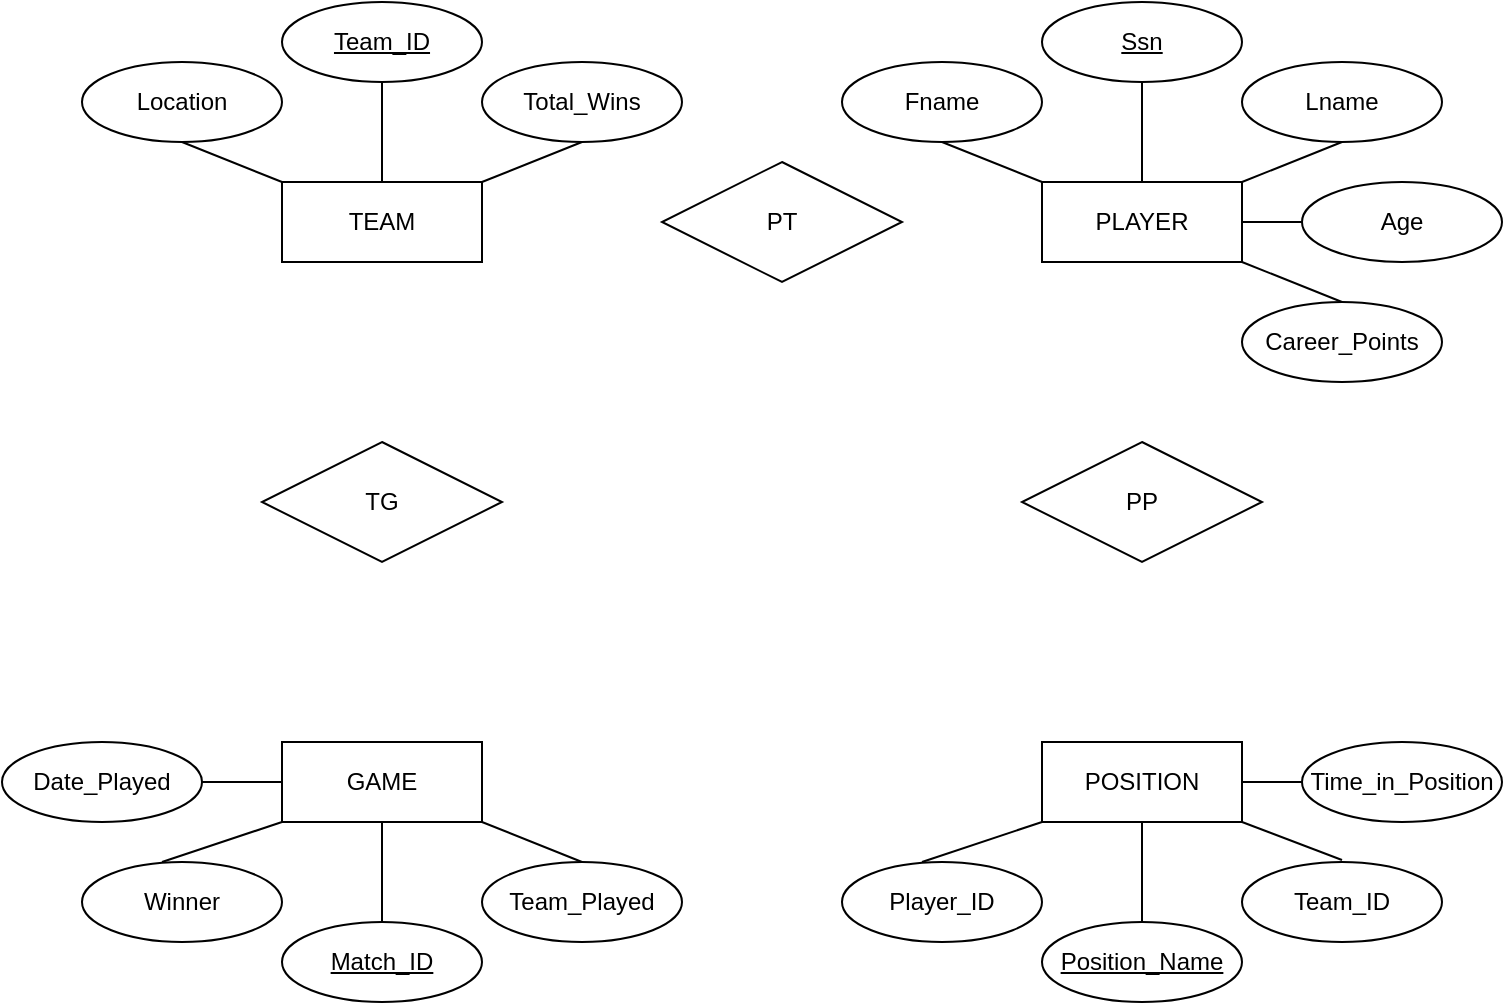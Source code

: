 <mxfile version="15.5.4" type="github">
  <diagram id="R2lEEEUBdFMjLlhIrx00" name="Page-1">
    <mxGraphModel dx="1038" dy="536" grid="1" gridSize="10" guides="1" tooltips="1" connect="1" arrows="1" fold="1" page="1" pageScale="1" pageWidth="850" pageHeight="1100" math="0" shadow="0" extFonts="Permanent Marker^https://fonts.googleapis.com/css?family=Permanent+Marker">
      <root>
        <mxCell id="0" />
        <mxCell id="1" parent="0" />
        <mxCell id="YjzDYRqrXW_WVagcgsSH-1" value="TEAM" style="whiteSpace=wrap;html=1;align=center;" vertex="1" parent="1">
          <mxGeometry x="150" y="140" width="100" height="40" as="geometry" />
        </mxCell>
        <mxCell id="YjzDYRqrXW_WVagcgsSH-3" value="PLAYER" style="whiteSpace=wrap;html=1;align=center;" vertex="1" parent="1">
          <mxGeometry x="530" y="140" width="100" height="40" as="geometry" />
        </mxCell>
        <mxCell id="YjzDYRqrXW_WVagcgsSH-4" value="GAME" style="whiteSpace=wrap;html=1;align=center;" vertex="1" parent="1">
          <mxGeometry x="150" y="420" width="100" height="40" as="geometry" />
        </mxCell>
        <mxCell id="YjzDYRqrXW_WVagcgsSH-5" value="POSITION" style="whiteSpace=wrap;html=1;align=center;" vertex="1" parent="1">
          <mxGeometry x="530" y="420" width="100" height="40" as="geometry" />
        </mxCell>
        <mxCell id="YjzDYRqrXW_WVagcgsSH-6" value="TG" style="shape=rhombus;perimeter=rhombusPerimeter;whiteSpace=wrap;html=1;align=center;" vertex="1" parent="1">
          <mxGeometry x="140" y="270" width="120" height="60" as="geometry" />
        </mxCell>
        <mxCell id="YjzDYRqrXW_WVagcgsSH-9" value="PT" style="shape=rhombus;perimeter=rhombusPerimeter;whiteSpace=wrap;html=1;align=center;" vertex="1" parent="1">
          <mxGeometry x="340" y="130" width="120" height="60" as="geometry" />
        </mxCell>
        <mxCell id="YjzDYRqrXW_WVagcgsSH-10" value="PP" style="shape=rhombus;perimeter=rhombusPerimeter;whiteSpace=wrap;html=1;align=center;" vertex="1" parent="1">
          <mxGeometry x="520" y="270" width="120" height="60" as="geometry" />
        </mxCell>
        <mxCell id="YjzDYRqrXW_WVagcgsSH-12" value="Team_ID" style="ellipse;whiteSpace=wrap;html=1;align=center;fontStyle=4;" vertex="1" parent="1">
          <mxGeometry x="150" y="50" width="100" height="40" as="geometry" />
        </mxCell>
        <mxCell id="YjzDYRqrXW_WVagcgsSH-14" value="Location" style="ellipse;whiteSpace=wrap;html=1;align=center;" vertex="1" parent="1">
          <mxGeometry x="50" y="80" width="100" height="40" as="geometry" />
        </mxCell>
        <mxCell id="YjzDYRqrXW_WVagcgsSH-15" value="Total_Wins" style="ellipse;whiteSpace=wrap;html=1;align=center;" vertex="1" parent="1">
          <mxGeometry x="250" y="80" width="100" height="40" as="geometry" />
        </mxCell>
        <mxCell id="YjzDYRqrXW_WVagcgsSH-17" value="Ssn" style="ellipse;whiteSpace=wrap;html=1;align=center;fontStyle=4;" vertex="1" parent="1">
          <mxGeometry x="530" y="50" width="100" height="40" as="geometry" />
        </mxCell>
        <mxCell id="YjzDYRqrXW_WVagcgsSH-18" value="Fname" style="ellipse;whiteSpace=wrap;html=1;align=center;" vertex="1" parent="1">
          <mxGeometry x="430" y="80" width="100" height="40" as="geometry" />
        </mxCell>
        <mxCell id="YjzDYRqrXW_WVagcgsSH-19" value="Lname" style="ellipse;whiteSpace=wrap;html=1;align=center;" vertex="1" parent="1">
          <mxGeometry x="630" y="80" width="100" height="40" as="geometry" />
        </mxCell>
        <mxCell id="YjzDYRqrXW_WVagcgsSH-20" value="Age" style="ellipse;whiteSpace=wrap;html=1;align=center;" vertex="1" parent="1">
          <mxGeometry x="660" y="140" width="100" height="40" as="geometry" />
        </mxCell>
        <mxCell id="YjzDYRqrXW_WVagcgsSH-21" value="Career_Points" style="ellipse;whiteSpace=wrap;html=1;align=center;" vertex="1" parent="1">
          <mxGeometry x="630" y="200" width="100" height="40" as="geometry" />
        </mxCell>
        <mxCell id="YjzDYRqrXW_WVagcgsSH-22" value="Match_ID" style="ellipse;whiteSpace=wrap;html=1;align=center;fontStyle=4;" vertex="1" parent="1">
          <mxGeometry x="150" y="510" width="100" height="40" as="geometry" />
        </mxCell>
        <mxCell id="YjzDYRqrXW_WVagcgsSH-23" value="Winner" style="ellipse;whiteSpace=wrap;html=1;align=center;" vertex="1" parent="1">
          <mxGeometry x="50" y="480" width="100" height="40" as="geometry" />
        </mxCell>
        <mxCell id="YjzDYRqrXW_WVagcgsSH-24" value="Team_Played" style="ellipse;whiteSpace=wrap;html=1;align=center;" vertex="1" parent="1">
          <mxGeometry x="250" y="480" width="100" height="40" as="geometry" />
        </mxCell>
        <mxCell id="YjzDYRqrXW_WVagcgsSH-25" value="Date_Played" style="ellipse;whiteSpace=wrap;html=1;align=center;" vertex="1" parent="1">
          <mxGeometry x="10" y="420" width="100" height="40" as="geometry" />
        </mxCell>
        <mxCell id="YjzDYRqrXW_WVagcgsSH-26" value="Position_Name" style="ellipse;whiteSpace=wrap;html=1;align=center;fontStyle=4;" vertex="1" parent="1">
          <mxGeometry x="530" y="510" width="100" height="40" as="geometry" />
        </mxCell>
        <mxCell id="YjzDYRqrXW_WVagcgsSH-27" value="Player_ID" style="ellipse;whiteSpace=wrap;html=1;align=center;" vertex="1" parent="1">
          <mxGeometry x="430" y="480" width="100" height="40" as="geometry" />
        </mxCell>
        <mxCell id="YjzDYRqrXW_WVagcgsSH-28" value="Team_ID" style="ellipse;whiteSpace=wrap;html=1;align=center;" vertex="1" parent="1">
          <mxGeometry x="630" y="480" width="100" height="40" as="geometry" />
        </mxCell>
        <mxCell id="YjzDYRqrXW_WVagcgsSH-29" value="Time_in_Position" style="ellipse;whiteSpace=wrap;html=1;align=center;" vertex="1" parent="1">
          <mxGeometry x="660" y="420" width="100" height="40" as="geometry" />
        </mxCell>
        <mxCell id="YjzDYRqrXW_WVagcgsSH-30" value="" style="endArrow=none;html=1;rounded=0;entryX=0;entryY=0;entryDx=0;entryDy=0;" edge="1" parent="1" target="YjzDYRqrXW_WVagcgsSH-1">
          <mxGeometry relative="1" as="geometry">
            <mxPoint x="100" y="120" as="sourcePoint" />
            <mxPoint x="260" y="120" as="targetPoint" />
          </mxGeometry>
        </mxCell>
        <mxCell id="YjzDYRqrXW_WVagcgsSH-31" value="" style="endArrow=none;html=1;rounded=0;entryX=0.5;entryY=0;entryDx=0;entryDy=0;" edge="1" parent="1" target="YjzDYRqrXW_WVagcgsSH-1">
          <mxGeometry relative="1" as="geometry">
            <mxPoint x="200" y="90" as="sourcePoint" />
            <mxPoint x="360" y="90" as="targetPoint" />
          </mxGeometry>
        </mxCell>
        <mxCell id="YjzDYRqrXW_WVagcgsSH-32" value="" style="endArrow=none;html=1;rounded=0;entryX=1;entryY=0;entryDx=0;entryDy=0;" edge="1" parent="1" target="YjzDYRqrXW_WVagcgsSH-1">
          <mxGeometry relative="1" as="geometry">
            <mxPoint x="300" y="120" as="sourcePoint" />
            <mxPoint x="460" y="120" as="targetPoint" />
          </mxGeometry>
        </mxCell>
        <mxCell id="YjzDYRqrXW_WVagcgsSH-33" value="" style="endArrow=none;html=1;rounded=0;entryX=0;entryY=0;entryDx=0;entryDy=0;" edge="1" parent="1" target="YjzDYRqrXW_WVagcgsSH-3">
          <mxGeometry relative="1" as="geometry">
            <mxPoint x="480" y="120" as="sourcePoint" />
            <mxPoint x="640" y="120" as="targetPoint" />
          </mxGeometry>
        </mxCell>
        <mxCell id="YjzDYRqrXW_WVagcgsSH-34" value="" style="endArrow=none;html=1;rounded=0;entryX=0.5;entryY=0;entryDx=0;entryDy=0;" edge="1" parent="1" target="YjzDYRqrXW_WVagcgsSH-3">
          <mxGeometry relative="1" as="geometry">
            <mxPoint x="580" y="90" as="sourcePoint" />
            <mxPoint x="740" y="90" as="targetPoint" />
          </mxGeometry>
        </mxCell>
        <mxCell id="YjzDYRqrXW_WVagcgsSH-35" value="" style="endArrow=none;html=1;rounded=0;entryX=1;entryY=0;entryDx=0;entryDy=0;" edge="1" parent="1" target="YjzDYRqrXW_WVagcgsSH-3">
          <mxGeometry relative="1" as="geometry">
            <mxPoint x="680" y="120" as="sourcePoint" />
            <mxPoint x="840" y="120" as="targetPoint" />
          </mxGeometry>
        </mxCell>
        <mxCell id="YjzDYRqrXW_WVagcgsSH-36" value="" style="endArrow=none;html=1;rounded=0;entryX=1;entryY=0.5;entryDx=0;entryDy=0;" edge="1" parent="1" target="YjzDYRqrXW_WVagcgsSH-3">
          <mxGeometry relative="1" as="geometry">
            <mxPoint x="660" y="160" as="sourcePoint" />
            <mxPoint x="820" y="160" as="targetPoint" />
          </mxGeometry>
        </mxCell>
        <mxCell id="YjzDYRqrXW_WVagcgsSH-37" value="" style="endArrow=none;html=1;rounded=0;entryX=1;entryY=1;entryDx=0;entryDy=0;" edge="1" parent="1" target="YjzDYRqrXW_WVagcgsSH-3">
          <mxGeometry relative="1" as="geometry">
            <mxPoint x="680" y="200" as="sourcePoint" />
            <mxPoint x="840" y="200" as="targetPoint" />
          </mxGeometry>
        </mxCell>
        <mxCell id="YjzDYRqrXW_WVagcgsSH-38" value="" style="endArrow=none;html=1;rounded=0;" edge="1" parent="1" source="YjzDYRqrXW_WVagcgsSH-25">
          <mxGeometry relative="1" as="geometry">
            <mxPoint x="110" y="440" as="sourcePoint" />
            <mxPoint x="150" y="440" as="targetPoint" />
          </mxGeometry>
        </mxCell>
        <mxCell id="YjzDYRqrXW_WVagcgsSH-39" value="" style="endArrow=none;html=1;rounded=0;entryX=0;entryY=1;entryDx=0;entryDy=0;" edge="1" parent="1" target="YjzDYRqrXW_WVagcgsSH-4">
          <mxGeometry relative="1" as="geometry">
            <mxPoint x="90" y="480" as="sourcePoint" />
            <mxPoint x="250" y="480" as="targetPoint" />
          </mxGeometry>
        </mxCell>
        <mxCell id="YjzDYRqrXW_WVagcgsSH-40" value="" style="endArrow=none;html=1;rounded=0;entryX=0.5;entryY=1;entryDx=0;entryDy=0;" edge="1" parent="1" target="YjzDYRqrXW_WVagcgsSH-4">
          <mxGeometry relative="1" as="geometry">
            <mxPoint x="200" y="510" as="sourcePoint" />
            <mxPoint x="360" y="510" as="targetPoint" />
          </mxGeometry>
        </mxCell>
        <mxCell id="YjzDYRqrXW_WVagcgsSH-41" value="" style="endArrow=none;html=1;rounded=0;entryX=1;entryY=1;entryDx=0;entryDy=0;" edge="1" parent="1" target="YjzDYRqrXW_WVagcgsSH-4">
          <mxGeometry relative="1" as="geometry">
            <mxPoint x="300" y="480" as="sourcePoint" />
            <mxPoint x="460" y="480" as="targetPoint" />
          </mxGeometry>
        </mxCell>
        <mxCell id="YjzDYRqrXW_WVagcgsSH-42" value="" style="endArrow=none;html=1;rounded=0;entryX=0;entryY=1;entryDx=0;entryDy=0;" edge="1" parent="1" target="YjzDYRqrXW_WVagcgsSH-5">
          <mxGeometry relative="1" as="geometry">
            <mxPoint x="470" y="480" as="sourcePoint" />
            <mxPoint x="630" y="480" as="targetPoint" />
          </mxGeometry>
        </mxCell>
        <mxCell id="YjzDYRqrXW_WVagcgsSH-43" value="" style="endArrow=none;html=1;rounded=0;entryX=0.5;entryY=1;entryDx=0;entryDy=0;" edge="1" parent="1" target="YjzDYRqrXW_WVagcgsSH-5">
          <mxGeometry relative="1" as="geometry">
            <mxPoint x="580" y="510" as="sourcePoint" />
            <mxPoint x="580" y="470" as="targetPoint" />
          </mxGeometry>
        </mxCell>
        <mxCell id="YjzDYRqrXW_WVagcgsSH-45" value="" style="endArrow=none;html=1;rounded=0;entryX=1;entryY=1;entryDx=0;entryDy=0;" edge="1" parent="1" target="YjzDYRqrXW_WVagcgsSH-5">
          <mxGeometry relative="1" as="geometry">
            <mxPoint x="680" y="479" as="sourcePoint" />
            <mxPoint x="840" y="479" as="targetPoint" />
          </mxGeometry>
        </mxCell>
        <mxCell id="YjzDYRqrXW_WVagcgsSH-46" value="" style="endArrow=none;html=1;rounded=0;" edge="1" parent="1">
          <mxGeometry relative="1" as="geometry">
            <mxPoint x="630" y="440" as="sourcePoint" />
            <mxPoint x="660" y="440" as="targetPoint" />
          </mxGeometry>
        </mxCell>
      </root>
    </mxGraphModel>
  </diagram>
</mxfile>
